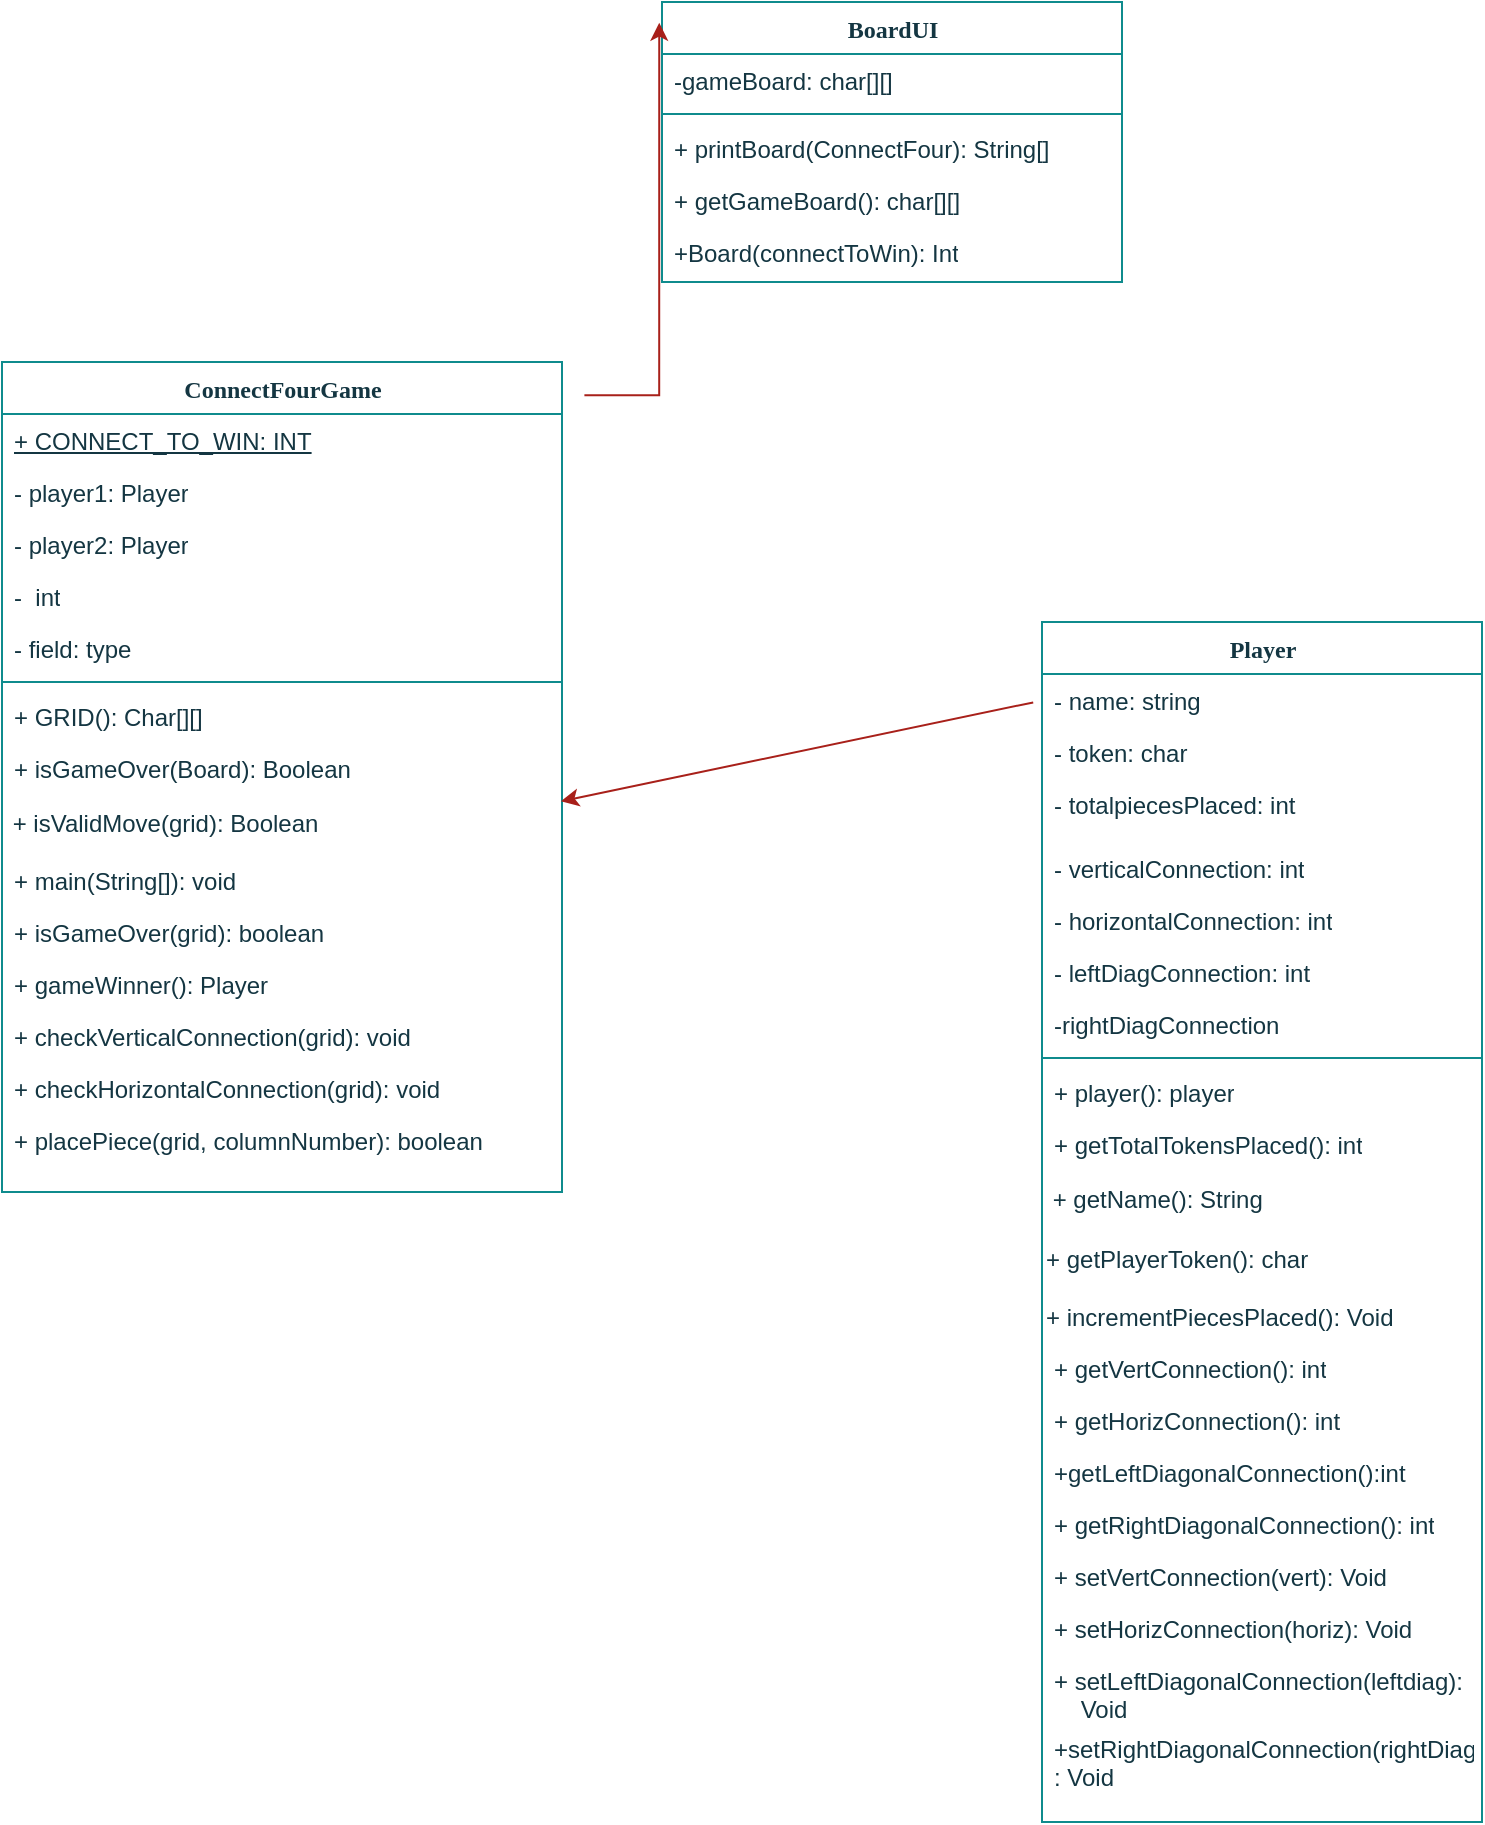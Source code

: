 <mxfile version="22.1.5" type="github">
  <diagram name="Page-1" id="9f46799a-70d6-7492-0946-bef42562c5a5">
    <mxGraphModel dx="577" dy="759" grid="1" gridSize="10" guides="1" tooltips="1" connect="1" arrows="1" fold="1" page="1" pageScale="1" pageWidth="1100" pageHeight="850" background="none" math="0" shadow="0">
      <root>
        <mxCell id="0" />
        <mxCell id="1" parent="0" />
        <mxCell id="78961159f06e98e8-17" value="Player" style="swimlane;html=1;fontStyle=1;align=center;verticalAlign=top;childLayout=stackLayout;horizontal=1;startSize=26;horizontalStack=0;resizeParent=1;resizeLast=0;collapsible=1;marginBottom=0;swimlaneFillColor=#ffffff;rounded=0;shadow=0;comic=0;labelBackgroundColor=none;strokeWidth=1;fillColor=none;fontFamily=Verdana;fontSize=12;strokeColor=#0F8B8D;fontColor=#143642;" parent="1" vertex="1">
          <mxGeometry x="550" y="320" width="220" height="600" as="geometry" />
        </mxCell>
        <mxCell id="78961159f06e98e8-21" value="- name: string" style="text;html=1;strokeColor=none;fillColor=none;align=left;verticalAlign=top;spacingLeft=4;spacingRight=4;whiteSpace=wrap;overflow=hidden;rotatable=0;points=[[0,0.5],[1,0.5]];portConstraint=eastwest;labelBackgroundColor=none;fontColor=#143642;" parent="78961159f06e98e8-17" vertex="1">
          <mxGeometry y="26" width="220" height="26" as="geometry" />
        </mxCell>
        <mxCell id="78961159f06e98e8-23" value="- token: char" style="text;html=1;strokeColor=none;fillColor=none;align=left;verticalAlign=top;spacingLeft=4;spacingRight=4;whiteSpace=wrap;overflow=hidden;rotatable=0;points=[[0,0.5],[1,0.5]];portConstraint=eastwest;labelBackgroundColor=none;fontColor=#143642;" parent="78961159f06e98e8-17" vertex="1">
          <mxGeometry y="52" width="220" height="26" as="geometry" />
        </mxCell>
        <mxCell id="78961159f06e98e8-25" value="- totalpiecesPlaced: int" style="text;html=1;strokeColor=none;fillColor=none;align=left;verticalAlign=top;spacingLeft=4;spacingRight=4;whiteSpace=wrap;overflow=hidden;rotatable=0;points=[[0,0.5],[1,0.5]];portConstraint=eastwest;labelBackgroundColor=none;fontColor=#143642;" parent="78961159f06e98e8-17" vertex="1">
          <mxGeometry y="78" width="220" height="32" as="geometry" />
        </mxCell>
        <mxCell id="YdflceegY9klDZq3qKdz-5" value="- verticalConnection: int" style="text;html=1;strokeColor=none;fillColor=none;align=left;verticalAlign=top;spacingLeft=4;spacingRight=4;whiteSpace=wrap;overflow=hidden;rotatable=0;points=[[0,0.5],[1,0.5]];portConstraint=eastwest;labelBackgroundColor=none;fontColor=#143642;" vertex="1" parent="78961159f06e98e8-17">
          <mxGeometry y="110" width="220" height="26" as="geometry" />
        </mxCell>
        <mxCell id="YdflceegY9klDZq3qKdz-4" value="- horizontalConnection: int" style="text;html=1;strokeColor=none;fillColor=none;align=left;verticalAlign=top;spacingLeft=4;spacingRight=4;whiteSpace=wrap;overflow=hidden;rotatable=0;points=[[0,0.5],[1,0.5]];portConstraint=eastwest;labelBackgroundColor=none;fontColor=#143642;" vertex="1" parent="78961159f06e98e8-17">
          <mxGeometry y="136" width="220" height="26" as="geometry" />
        </mxCell>
        <mxCell id="YdflceegY9klDZq3qKdz-3" value="- leftDiagConnection: int" style="text;html=1;strokeColor=none;fillColor=none;align=left;verticalAlign=top;spacingLeft=4;spacingRight=4;whiteSpace=wrap;overflow=hidden;rotatable=0;points=[[0,0.5],[1,0.5]];portConstraint=eastwest;labelBackgroundColor=none;fontColor=#143642;" vertex="1" parent="78961159f06e98e8-17">
          <mxGeometry y="162" width="220" height="26" as="geometry" />
        </mxCell>
        <mxCell id="YdflceegY9klDZq3qKdz-2" value="-rightDiagConnection" style="text;html=1;strokeColor=none;fillColor=none;align=left;verticalAlign=top;spacingLeft=4;spacingRight=4;whiteSpace=wrap;overflow=hidden;rotatable=0;points=[[0,0.5],[1,0.5]];portConstraint=eastwest;labelBackgroundColor=none;fontColor=#143642;" vertex="1" parent="78961159f06e98e8-17">
          <mxGeometry y="188" width="220" height="26" as="geometry" />
        </mxCell>
        <mxCell id="78961159f06e98e8-19" value="" style="line;html=1;strokeWidth=1;fillColor=none;align=left;verticalAlign=middle;spacingTop=-1;spacingLeft=3;spacingRight=3;rotatable=0;labelPosition=right;points=[];portConstraint=eastwest;labelBackgroundColor=none;strokeColor=#0F8B8D;fontColor=#143642;" parent="78961159f06e98e8-17" vertex="1">
          <mxGeometry y="214" width="220" height="8" as="geometry" />
        </mxCell>
        <mxCell id="78961159f06e98e8-20" value="+ player(): player" style="text;html=1;strokeColor=none;fillColor=none;align=left;verticalAlign=top;spacingLeft=4;spacingRight=4;whiteSpace=wrap;overflow=hidden;rotatable=0;points=[[0,0.5],[1,0.5]];portConstraint=eastwest;labelBackgroundColor=none;fontColor=#143642;" parent="78961159f06e98e8-17" vertex="1">
          <mxGeometry y="222" width="220" height="26" as="geometry" />
        </mxCell>
        <mxCell id="78961159f06e98e8-27" value="+ getTotalTokensPlaced(): int" style="text;html=1;strokeColor=none;fillColor=none;align=left;verticalAlign=top;spacingLeft=4;spacingRight=4;whiteSpace=wrap;overflow=hidden;rotatable=0;points=[[0,0.5],[1,0.5]];portConstraint=eastwest;labelBackgroundColor=none;fontColor=#143642;" parent="78961159f06e98e8-17" vertex="1">
          <mxGeometry y="248" width="220" height="26" as="geometry" />
        </mxCell>
        <mxCell id="mVfK4po78V1wezFYpBX0-9" value="&amp;nbsp;+ getName(): String" style="text;html=1;align=left;verticalAlign=middle;resizable=0;points=[];autosize=1;strokeColor=none;fillColor=none;fontColor=#143642;" parent="78961159f06e98e8-17" vertex="1">
          <mxGeometry y="274" width="220" height="30" as="geometry" />
        </mxCell>
        <mxCell id="mVfK4po78V1wezFYpBX0-10" value="+ getPlayerToken(): char" style="text;html=1;align=left;verticalAlign=middle;resizable=0;points=[];autosize=1;strokeColor=none;fillColor=none;fontColor=#143642;" parent="78961159f06e98e8-17" vertex="1">
          <mxGeometry y="304" width="220" height="30" as="geometry" />
        </mxCell>
        <mxCell id="mVfK4po78V1wezFYpBX0-11" value="+ incrementPiecesPlaced(): Void" style="text;whiteSpace=wrap;html=1;fontColor=#143642;" parent="78961159f06e98e8-17" vertex="1">
          <mxGeometry y="334" width="220" height="26" as="geometry" />
        </mxCell>
        <mxCell id="YdflceegY9klDZq3qKdz-6" value="+ getVertConnection(): int" style="text;html=1;strokeColor=none;fillColor=none;align=left;verticalAlign=top;spacingLeft=4;spacingRight=4;whiteSpace=wrap;overflow=hidden;rotatable=0;points=[[0,0.5],[1,0.5]];portConstraint=eastwest;labelBackgroundColor=none;fontColor=#143642;" vertex="1" parent="78961159f06e98e8-17">
          <mxGeometry y="360" width="220" height="26" as="geometry" />
        </mxCell>
        <mxCell id="YdflceegY9klDZq3qKdz-7" value="+ getHorizConnection(): int" style="text;html=1;strokeColor=none;fillColor=none;align=left;verticalAlign=top;spacingLeft=4;spacingRight=4;whiteSpace=wrap;overflow=hidden;rotatable=0;points=[[0,0.5],[1,0.5]];portConstraint=eastwest;labelBackgroundColor=none;fontColor=#143642;" vertex="1" parent="78961159f06e98e8-17">
          <mxGeometry y="386" width="220" height="26" as="geometry" />
        </mxCell>
        <mxCell id="YdflceegY9klDZq3qKdz-8" value="+getLeftDiagonalConnection():int" style="text;html=1;strokeColor=none;fillColor=none;align=left;verticalAlign=top;spacingLeft=4;spacingRight=4;whiteSpace=wrap;overflow=hidden;rotatable=0;points=[[0,0.5],[1,0.5]];portConstraint=eastwest;labelBackgroundColor=none;fontColor=#143642;" vertex="1" parent="78961159f06e98e8-17">
          <mxGeometry y="412" width="220" height="26" as="geometry" />
        </mxCell>
        <mxCell id="YdflceegY9klDZq3qKdz-9" value="+ getRightDiagonalConnection(): int" style="text;html=1;strokeColor=none;fillColor=none;align=left;verticalAlign=top;spacingLeft=4;spacingRight=4;whiteSpace=wrap;overflow=hidden;rotatable=0;points=[[0,0.5],[1,0.5]];portConstraint=eastwest;labelBackgroundColor=none;fontColor=#143642;" vertex="1" parent="78961159f06e98e8-17">
          <mxGeometry y="438" width="220" height="26" as="geometry" />
        </mxCell>
        <mxCell id="YdflceegY9klDZq3qKdz-10" value="+ setVertConnection(vert): Void" style="text;html=1;strokeColor=none;fillColor=none;align=left;verticalAlign=top;spacingLeft=4;spacingRight=4;whiteSpace=wrap;overflow=hidden;rotatable=0;points=[[0,0.5],[1,0.5]];portConstraint=eastwest;labelBackgroundColor=none;fontColor=#143642;" vertex="1" parent="78961159f06e98e8-17">
          <mxGeometry y="464" width="220" height="26" as="geometry" />
        </mxCell>
        <mxCell id="YdflceegY9klDZq3qKdz-11" value="+ setHorizConnection(horiz): Void" style="text;html=1;strokeColor=none;fillColor=none;align=left;verticalAlign=top;spacingLeft=4;spacingRight=4;whiteSpace=wrap;overflow=hidden;rotatable=0;points=[[0,0.5],[1,0.5]];portConstraint=eastwest;labelBackgroundColor=none;fontColor=#143642;" vertex="1" parent="78961159f06e98e8-17">
          <mxGeometry y="490" width="220" height="26" as="geometry" />
        </mxCell>
        <mxCell id="YdflceegY9klDZq3qKdz-12" value="+ setLeftDiagonalConnection(leftdiag):&amp;nbsp; &amp;nbsp; &amp;nbsp; Void" style="text;html=1;strokeColor=none;fillColor=none;align=left;verticalAlign=top;spacingLeft=4;spacingRight=4;whiteSpace=wrap;overflow=hidden;rotatable=0;points=[[0,0.5],[1,0.5]];portConstraint=eastwest;labelBackgroundColor=none;fontColor=#143642;" vertex="1" parent="78961159f06e98e8-17">
          <mxGeometry y="516" width="220" height="34" as="geometry" />
        </mxCell>
        <mxCell id="YdflceegY9klDZq3qKdz-13" value="+setRightDiagonalConnection(rightDiag) : Void" style="text;html=1;strokeColor=none;fillColor=none;align=left;verticalAlign=top;spacingLeft=4;spacingRight=4;whiteSpace=wrap;overflow=hidden;rotatable=0;points=[[0,0.5],[1,0.5]];portConstraint=eastwest;labelBackgroundColor=none;fontColor=#143642;" vertex="1" parent="78961159f06e98e8-17">
          <mxGeometry y="550" width="220" height="40" as="geometry" />
        </mxCell>
        <mxCell id="78961159f06e98e8-30" value="ConnectFourGame" style="swimlane;html=1;fontStyle=1;align=center;verticalAlign=top;childLayout=stackLayout;horizontal=1;startSize=26;horizontalStack=0;resizeParent=1;resizeLast=0;collapsible=1;marginBottom=0;swimlaneFillColor=#ffffff;rounded=0;shadow=0;comic=0;labelBackgroundColor=none;strokeWidth=1;fillColor=none;fontFamily=Verdana;fontSize=12;strokeColor=#0F8B8D;fontColor=#143642;" parent="1" vertex="1">
          <mxGeometry x="30" y="190" width="280" height="415" as="geometry" />
        </mxCell>
        <mxCell id="mVfK4po78V1wezFYpBX0-3" value="&lt;u&gt;+ CONNECT_TO_WIN:&amp;nbsp;INT&lt;/u&gt;" style="text;html=1;strokeColor=none;fillColor=none;align=left;verticalAlign=top;spacingLeft=4;spacingRight=4;whiteSpace=wrap;overflow=hidden;rotatable=0;points=[[0,0.5],[1,0.5]];portConstraint=eastwest;labelBackgroundColor=none;fontColor=#143642;" parent="78961159f06e98e8-30" vertex="1">
          <mxGeometry y="26" width="280" height="26" as="geometry" />
        </mxCell>
        <mxCell id="78961159f06e98e8-32" value="- player1: Player" style="text;html=1;strokeColor=none;fillColor=none;align=left;verticalAlign=top;spacingLeft=4;spacingRight=4;whiteSpace=wrap;overflow=hidden;rotatable=0;points=[[0,0.5],[1,0.5]];portConstraint=eastwest;labelBackgroundColor=none;fontColor=#143642;" parent="78961159f06e98e8-30" vertex="1">
          <mxGeometry y="52" width="280" height="26" as="geometry" />
        </mxCell>
        <mxCell id="78961159f06e98e8-33" value="- player2: Player" style="text;html=1;strokeColor=none;fillColor=none;align=left;verticalAlign=top;spacingLeft=4;spacingRight=4;whiteSpace=wrap;overflow=hidden;rotatable=0;points=[[0,0.5],[1,0.5]];portConstraint=eastwest;labelBackgroundColor=none;fontColor=#143642;" parent="78961159f06e98e8-30" vertex="1">
          <mxGeometry y="78" width="280" height="26" as="geometry" />
        </mxCell>
        <mxCell id="78961159f06e98e8-34" value="-&amp;nbsp; int" style="text;html=1;strokeColor=none;fillColor=none;align=left;verticalAlign=top;spacingLeft=4;spacingRight=4;whiteSpace=wrap;overflow=hidden;rotatable=0;points=[[0,0.5],[1,0.5]];portConstraint=eastwest;labelBackgroundColor=none;fontColor=#143642;" parent="78961159f06e98e8-30" vertex="1">
          <mxGeometry y="104" width="280" height="26" as="geometry" />
        </mxCell>
        <mxCell id="78961159f06e98e8-36" value="- field: type" style="text;html=1;strokeColor=none;fillColor=none;align=left;verticalAlign=top;spacingLeft=4;spacingRight=4;whiteSpace=wrap;overflow=hidden;rotatable=0;points=[[0,0.5],[1,0.5]];portConstraint=eastwest;labelBackgroundColor=none;fontColor=#143642;" parent="78961159f06e98e8-30" vertex="1">
          <mxGeometry y="130" width="280" height="26" as="geometry" />
        </mxCell>
        <mxCell id="78961159f06e98e8-38" value="" style="line;html=1;strokeWidth=1;fillColor=none;align=left;verticalAlign=middle;spacingTop=-1;spacingLeft=3;spacingRight=3;rotatable=0;labelPosition=right;points=[];portConstraint=eastwest;labelBackgroundColor=none;strokeColor=#0F8B8D;fontColor=#143642;" parent="78961159f06e98e8-30" vertex="1">
          <mxGeometry y="156" width="280" height="8" as="geometry" />
        </mxCell>
        <mxCell id="78961159f06e98e8-42" value="+ GRID(): Char[][]" style="text;html=1;strokeColor=none;fillColor=none;align=left;verticalAlign=top;spacingLeft=4;spacingRight=4;whiteSpace=wrap;overflow=hidden;rotatable=0;points=[[0,0.5],[1,0.5]];portConstraint=eastwest;labelBackgroundColor=none;fontColor=#143642;" parent="78961159f06e98e8-30" vertex="1">
          <mxGeometry y="164" width="280" height="26" as="geometry" />
        </mxCell>
        <mxCell id="78961159f06e98e8-39" value="+ isGameOver(Board): Boolean" style="text;html=1;strokeColor=none;fillColor=none;align=left;verticalAlign=top;spacingLeft=4;spacingRight=4;whiteSpace=wrap;overflow=hidden;rotatable=0;points=[[0,0.5],[1,0.5]];portConstraint=eastwest;labelBackgroundColor=none;fontColor=#143642;" parent="78961159f06e98e8-30" vertex="1">
          <mxGeometry y="190" width="280" height="26" as="geometry" />
        </mxCell>
        <mxCell id="mVfK4po78V1wezFYpBX0-14" value="&amp;nbsp;+ isValidMove(grid): Boolean" style="text;html=1;align=left;verticalAlign=middle;resizable=0;points=[];autosize=1;strokeColor=none;fillColor=none;fontColor=#143642;" parent="78961159f06e98e8-30" vertex="1">
          <mxGeometry y="216" width="280" height="30" as="geometry" />
        </mxCell>
        <mxCell id="YdflceegY9klDZq3qKdz-15" value="+ main(String[]): void" style="text;html=1;strokeColor=none;fillColor=none;align=left;verticalAlign=top;spacingLeft=4;spacingRight=4;whiteSpace=wrap;overflow=hidden;rotatable=0;points=[[0,0.5],[1,0.5]];portConstraint=eastwest;labelBackgroundColor=none;fontColor=#143642;" vertex="1" parent="78961159f06e98e8-30">
          <mxGeometry y="246" width="280" height="26" as="geometry" />
        </mxCell>
        <mxCell id="YdflceegY9klDZq3qKdz-16" value="+ isGameOver(grid): boolean" style="text;html=1;strokeColor=none;fillColor=none;align=left;verticalAlign=top;spacingLeft=4;spacingRight=4;whiteSpace=wrap;overflow=hidden;rotatable=0;points=[[0,0.5],[1,0.5]];portConstraint=eastwest;labelBackgroundColor=none;fontColor=#143642;" vertex="1" parent="78961159f06e98e8-30">
          <mxGeometry y="272" width="280" height="26" as="geometry" />
        </mxCell>
        <mxCell id="YdflceegY9klDZq3qKdz-17" value="+ gameWinner(): Player" style="text;html=1;strokeColor=none;fillColor=none;align=left;verticalAlign=top;spacingLeft=4;spacingRight=4;whiteSpace=wrap;overflow=hidden;rotatable=0;points=[[0,0.5],[1,0.5]];portConstraint=eastwest;labelBackgroundColor=none;fontColor=#143642;" vertex="1" parent="78961159f06e98e8-30">
          <mxGeometry y="298" width="280" height="26" as="geometry" />
        </mxCell>
        <mxCell id="YdflceegY9klDZq3qKdz-18" value="+ checkVerticalConnection(grid): void" style="text;html=1;strokeColor=none;fillColor=none;align=left;verticalAlign=top;spacingLeft=4;spacingRight=4;whiteSpace=wrap;overflow=hidden;rotatable=0;points=[[0,0.5],[1,0.5]];portConstraint=eastwest;labelBackgroundColor=none;fontColor=#143642;" vertex="1" parent="78961159f06e98e8-30">
          <mxGeometry y="324" width="280" height="26" as="geometry" />
        </mxCell>
        <mxCell id="YdflceegY9klDZq3qKdz-34" value="+ checkHorizontalConnection(grid): void" style="text;html=1;strokeColor=none;fillColor=none;align=left;verticalAlign=top;spacingLeft=4;spacingRight=4;whiteSpace=wrap;overflow=hidden;rotatable=0;points=[[0,0.5],[1,0.5]];portConstraint=eastwest;labelBackgroundColor=none;fontColor=#143642;" vertex="1" parent="78961159f06e98e8-30">
          <mxGeometry y="350" width="280" height="26" as="geometry" />
        </mxCell>
        <mxCell id="YdflceegY9klDZq3qKdz-35" value="+ placePiece(grid, columnNumber): boolean" style="text;html=1;strokeColor=none;fillColor=none;align=left;verticalAlign=top;spacingLeft=4;spacingRight=4;whiteSpace=wrap;overflow=hidden;rotatable=0;points=[[0,0.5],[1,0.5]];portConstraint=eastwest;labelBackgroundColor=none;fontColor=#143642;" vertex="1" parent="78961159f06e98e8-30">
          <mxGeometry y="376" width="280" height="26" as="geometry" />
        </mxCell>
        <mxCell id="78961159f06e98e8-43" value="BoardUI" style="swimlane;html=1;fontStyle=1;align=center;verticalAlign=top;childLayout=stackLayout;horizontal=1;startSize=26;horizontalStack=0;resizeParent=1;resizeLast=0;collapsible=1;marginBottom=0;swimlaneFillColor=#ffffff;rounded=0;shadow=0;comic=0;labelBackgroundColor=none;strokeWidth=1;fillColor=none;fontFamily=Verdana;fontSize=12;strokeColor=#0F8B8D;fontColor=#143642;" parent="1" vertex="1">
          <mxGeometry x="360" y="10" width="230" height="140" as="geometry">
            <mxRectangle x="360" y="10" width="80" height="30" as="alternateBounds" />
          </mxGeometry>
        </mxCell>
        <mxCell id="78961159f06e98e8-45" value="-gameBoard: char[][]" style="text;html=1;strokeColor=none;fillColor=none;align=left;verticalAlign=top;spacingLeft=4;spacingRight=4;whiteSpace=wrap;overflow=hidden;rotatable=0;points=[[0,0.5],[1,0.5]];portConstraint=eastwest;labelBackgroundColor=none;fontColor=#143642;" parent="78961159f06e98e8-43" vertex="1">
          <mxGeometry y="26" width="230" height="26" as="geometry" />
        </mxCell>
        <mxCell id="78961159f06e98e8-51" value="" style="line;html=1;strokeWidth=1;fillColor=none;align=left;verticalAlign=middle;spacingTop=-1;spacingLeft=3;spacingRight=3;rotatable=0;labelPosition=right;points=[];portConstraint=eastwest;labelBackgroundColor=none;strokeColor=#0F8B8D;fontColor=#143642;" parent="78961159f06e98e8-43" vertex="1">
          <mxGeometry y="52" width="230" height="8" as="geometry" />
        </mxCell>
        <mxCell id="78961159f06e98e8-52" value="+ printBoard(ConnectFour): String[]&amp;nbsp;" style="text;html=1;strokeColor=none;fillColor=none;align=left;verticalAlign=top;spacingLeft=4;spacingRight=4;whiteSpace=wrap;overflow=hidden;rotatable=0;points=[[0,0.5],[1,0.5]];portConstraint=eastwest;labelBackgroundColor=none;fontColor=#143642;" parent="78961159f06e98e8-43" vertex="1">
          <mxGeometry y="60" width="230" height="26" as="geometry" />
        </mxCell>
        <mxCell id="78961159f06e98e8-49" value="+ getGameBoard(): char[][]" style="text;html=1;strokeColor=none;fillColor=none;align=left;verticalAlign=top;spacingLeft=4;spacingRight=4;whiteSpace=wrap;overflow=hidden;rotatable=0;points=[[0,0.5],[1,0.5]];portConstraint=eastwest;labelBackgroundColor=none;fontColor=#143642;" parent="78961159f06e98e8-43" vertex="1">
          <mxGeometry y="86" width="230" height="26" as="geometry" />
        </mxCell>
        <mxCell id="78961159f06e98e8-53" value="+Board(connectToWin): Int" style="text;html=1;strokeColor=none;fillColor=none;align=left;verticalAlign=top;spacingLeft=4;spacingRight=4;whiteSpace=wrap;overflow=hidden;rotatable=0;points=[[0,0.5],[1,0.5]];portConstraint=eastwest;labelBackgroundColor=none;fontColor=#143642;" parent="78961159f06e98e8-43" vertex="1">
          <mxGeometry y="112" width="230" height="26" as="geometry" />
        </mxCell>
        <mxCell id="mVfK4po78V1wezFYpBX0-5" style="edgeStyle=orthogonalEdgeStyle;rounded=0;orthogonalLoop=1;jettySize=auto;html=1;entryX=-0.006;entryY=0.074;entryDx=0;entryDy=0;entryPerimeter=0;strokeColor=#A8201A;fontColor=#143642;fillColor=#FAE5C7;exitX=1.04;exitY=0.04;exitDx=0;exitDy=0;exitPerimeter=0;" parent="1" source="78961159f06e98e8-30" target="78961159f06e98e8-43" edge="1">
          <mxGeometry relative="1" as="geometry" />
        </mxCell>
        <mxCell id="mVfK4po78V1wezFYpBX0-13" value="" style="edgeStyle=none;orthogonalLoop=1;jettySize=auto;html=1;rounded=0;strokeColor=#A8201A;fontColor=#143642;fillColor=#FAE5C7;exitX=-0.02;exitY=0.067;exitDx=0;exitDy=0;exitPerimeter=0;entryX=0.998;entryY=0.122;entryDx=0;entryDy=0;entryPerimeter=0;" parent="1" source="78961159f06e98e8-17" edge="1" target="mVfK4po78V1wezFYpBX0-14">
          <mxGeometry width="100" relative="1" as="geometry">
            <mxPoint x="160" y="430" as="sourcePoint" />
            <mxPoint x="160" y="430" as="targetPoint" />
            <Array as="points" />
          </mxGeometry>
        </mxCell>
      </root>
    </mxGraphModel>
  </diagram>
</mxfile>
